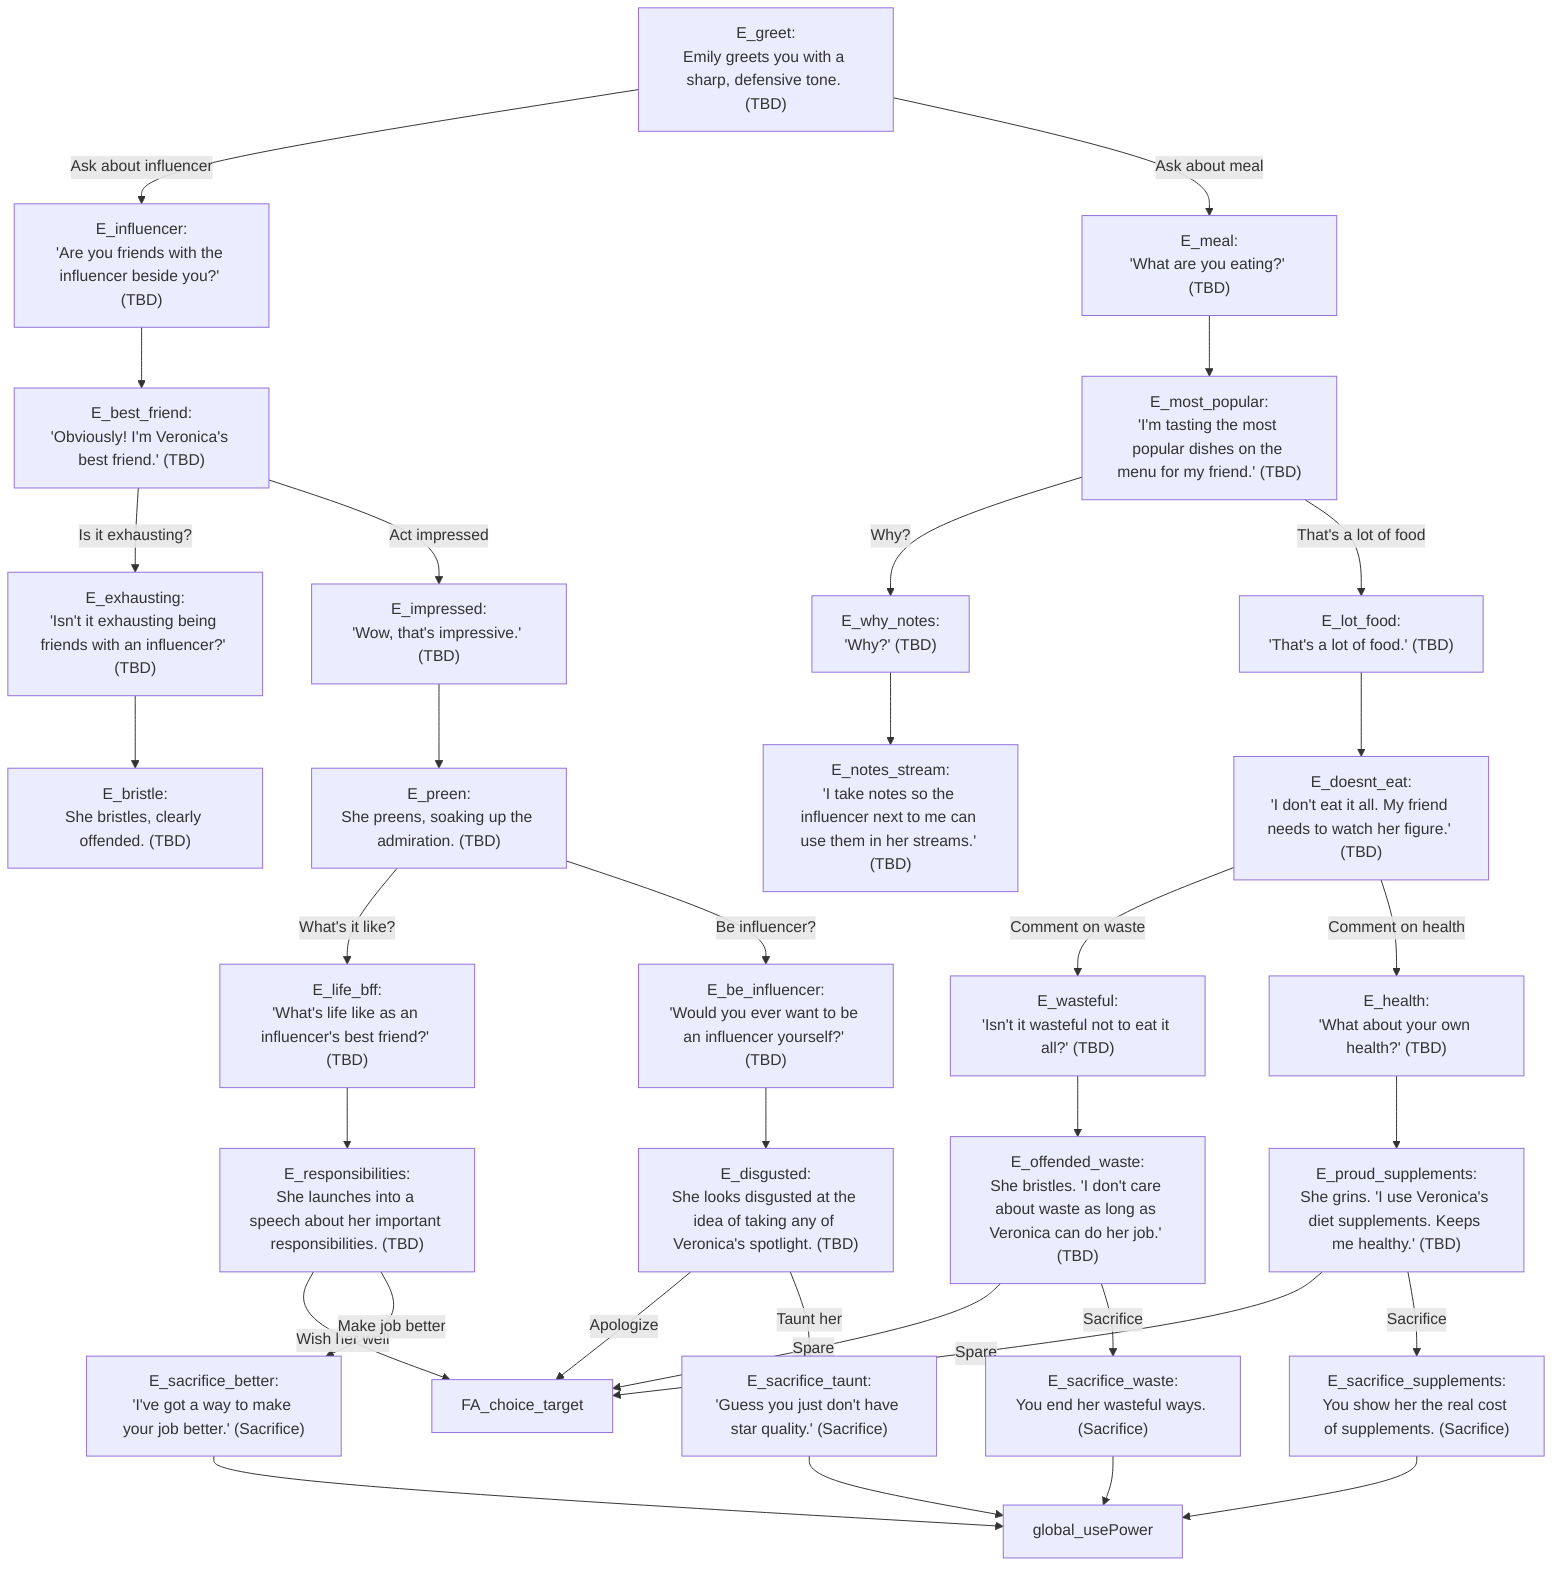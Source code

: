 flowchart TD
direction LR
E_greet["E_greet:<br/>Emily greets you with a sharp, defensive tone. (TBD)"] -->|Ask about influencer| E_influencer
E_greet -->|Ask about meal| E_meal
E_influencer["E_influencer:<br/>'Are you friends with the influencer beside you?' (TBD)"] --> E_best_friend
E_best_friend["E_best_friend:<br/>'Obviously! I'm Veronica's best friend.' (TBD)"] -->|Is it exhausting?| E_exhausting
E_best_friend -->|Act impressed| E_impressed
E_exhausting["E_exhausting:<br/>'Isn't it exhausting being friends with an influencer?' (TBD)"] --> E_bristle
E_bristle["E_bristle:<br/>She bristles, clearly offended. (TBD)"]
E_impressed["E_impressed:<br/>'Wow, that's impressive.' (TBD)"] --> E_preen
E_preen["E_preen:<br/>She preens, soaking up the admiration. (TBD)"] -->|What's it like?| E_life_bff
E_preen -->|Be influencer?| E_be_influencer
E_life_bff["E_life_bff:<br/>'What's life like as an influencer's best friend?' (TBD)"] --> E_responsibilities
E_responsibilities["E_responsibilities:<br/>She launches into a speech about her important responsibilities. (TBD)"] -->|Wish her well| FA_choice_target
E_responsibilities -->|Make job better| E_sacrifice_better
E_sacrifice_better["E_sacrifice_better:<br/>'I've got a way to make your job better.' (Sacrifice)"] --> global_usePower
E_be_influencer["E_be_influencer:<br/>'Would you ever want to be an influencer yourself?' (TBD)"] --> E_disgusted
E_disgusted["E_disgusted:<br/>She looks disgusted at the idea of taking any of Veronica's spotlight. (TBD)"] -->|Apologize| FA_choice_target
E_disgusted -->|Taunt her| E_sacrifice_taunt
E_sacrifice_taunt["E_sacrifice_taunt:<br/>'Guess you just don't have star quality.' (Sacrifice)"] --> global_usePower
E_meal["E_meal:<br/>'What are you eating?' (TBD)"] --> E_most_popular
E_most_popular["E_most_popular:<br/>'I'm tasting the most popular dishes on the menu for my friend.' (TBD)"] -->|Why?| E_why_notes
E_most_popular -->|That's a lot of food| E_lot_food
E_why_notes["E_why_notes:<br/>'Why?' (TBD)"] --> E_notes_stream
E_notes_stream["E_notes_stream:<br/>'I take notes so the influencer next to me can use them in her streams.' (TBD)"]
E_lot_food["E_lot_food:<br/>'That's a lot of food.' (TBD)"] --> E_doesnt_eat
E_doesnt_eat["E_doesnt_eat:<br/>'I don't eat it all. My friend needs to watch her figure.' (TBD)"] -->|Comment on waste| E_wasteful
E_doesnt_eat -->|Comment on health| E_health
E_wasteful["E_wasteful:<br/>'Isn't it wasteful not to eat it all?' (TBD)"] --> E_offended_waste
E_offended_waste["E_offended_waste:<br/>She bristles. 'I don't care about waste as long as Veronica can do her job.' (TBD)"] -->|Spare| FA_choice_target
E_offended_waste -->|Sacrifice| E_sacrifice_waste
E_sacrifice_waste["E_sacrifice_waste:<br/>You end her wasteful ways. (Sacrifice)"] --> global_usePower
E_health["E_health:<br/>'What about your own health?' (TBD)"] --> E_proud_supplements
E_proud_supplements["E_proud_supplements:<br/>She grins. 'I use Veronica's diet supplements. Keeps me healthy.' (TBD)"] -->|Spare| FA_choice_target
E_proud_supplements -->|Sacrifice| E_sacrifice_supplements
E_sacrifice_supplements["E_sacrifice_supplements:<br/>You show her the real cost of supplements. (Sacrifice)"] --> global_usePower